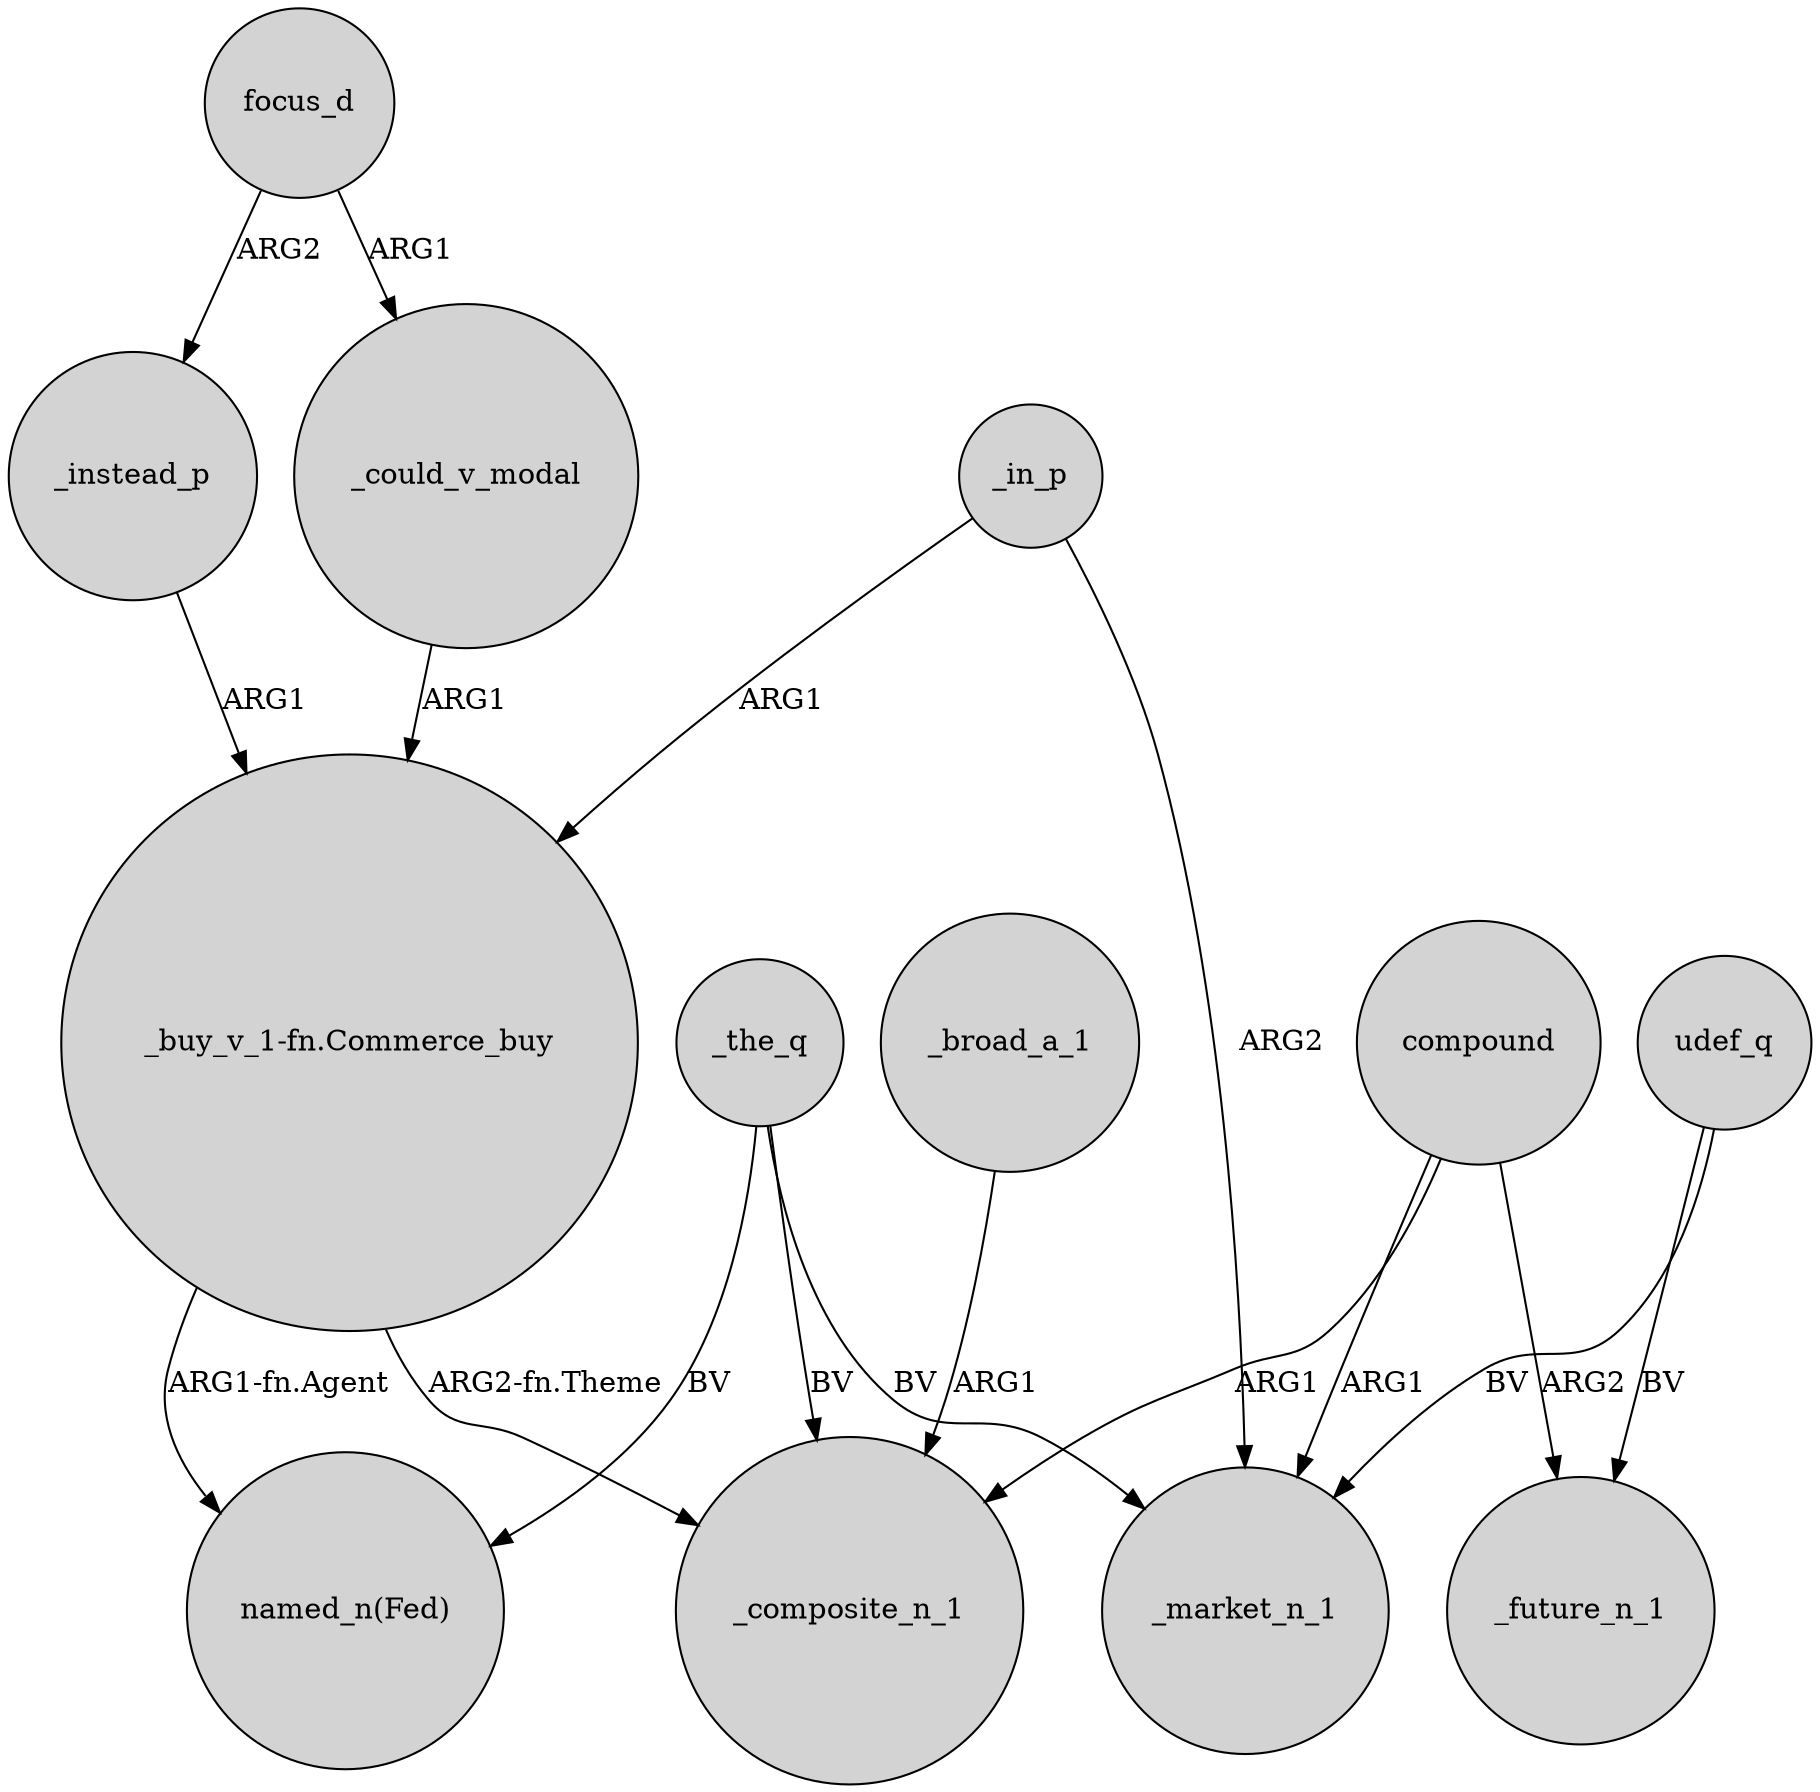 digraph {
	node [shape=circle style=filled]
	focus_d -> _could_v_modal [label=ARG1]
	_in_p -> _market_n_1 [label=ARG2]
	_the_q -> "named_n(Fed)" [label=BV]
	compound -> _composite_n_1 [label=ARG1]
	udef_q -> _market_n_1 [label=BV]
	_instead_p -> "_buy_v_1-fn.Commerce_buy" [label=ARG1]
	compound -> _market_n_1 [label=ARG1]
	compound -> _future_n_1 [label=ARG2]
	_the_q -> _market_n_1 [label=BV]
	udef_q -> _future_n_1 [label=BV]
	"_buy_v_1-fn.Commerce_buy" -> _composite_n_1 [label="ARG2-fn.Theme"]
	_could_v_modal -> "_buy_v_1-fn.Commerce_buy" [label=ARG1]
	"_buy_v_1-fn.Commerce_buy" -> "named_n(Fed)" [label="ARG1-fn.Agent"]
	_the_q -> _composite_n_1 [label=BV]
	_in_p -> "_buy_v_1-fn.Commerce_buy" [label=ARG1]
	focus_d -> _instead_p [label=ARG2]
	_broad_a_1 -> _composite_n_1 [label=ARG1]
}
